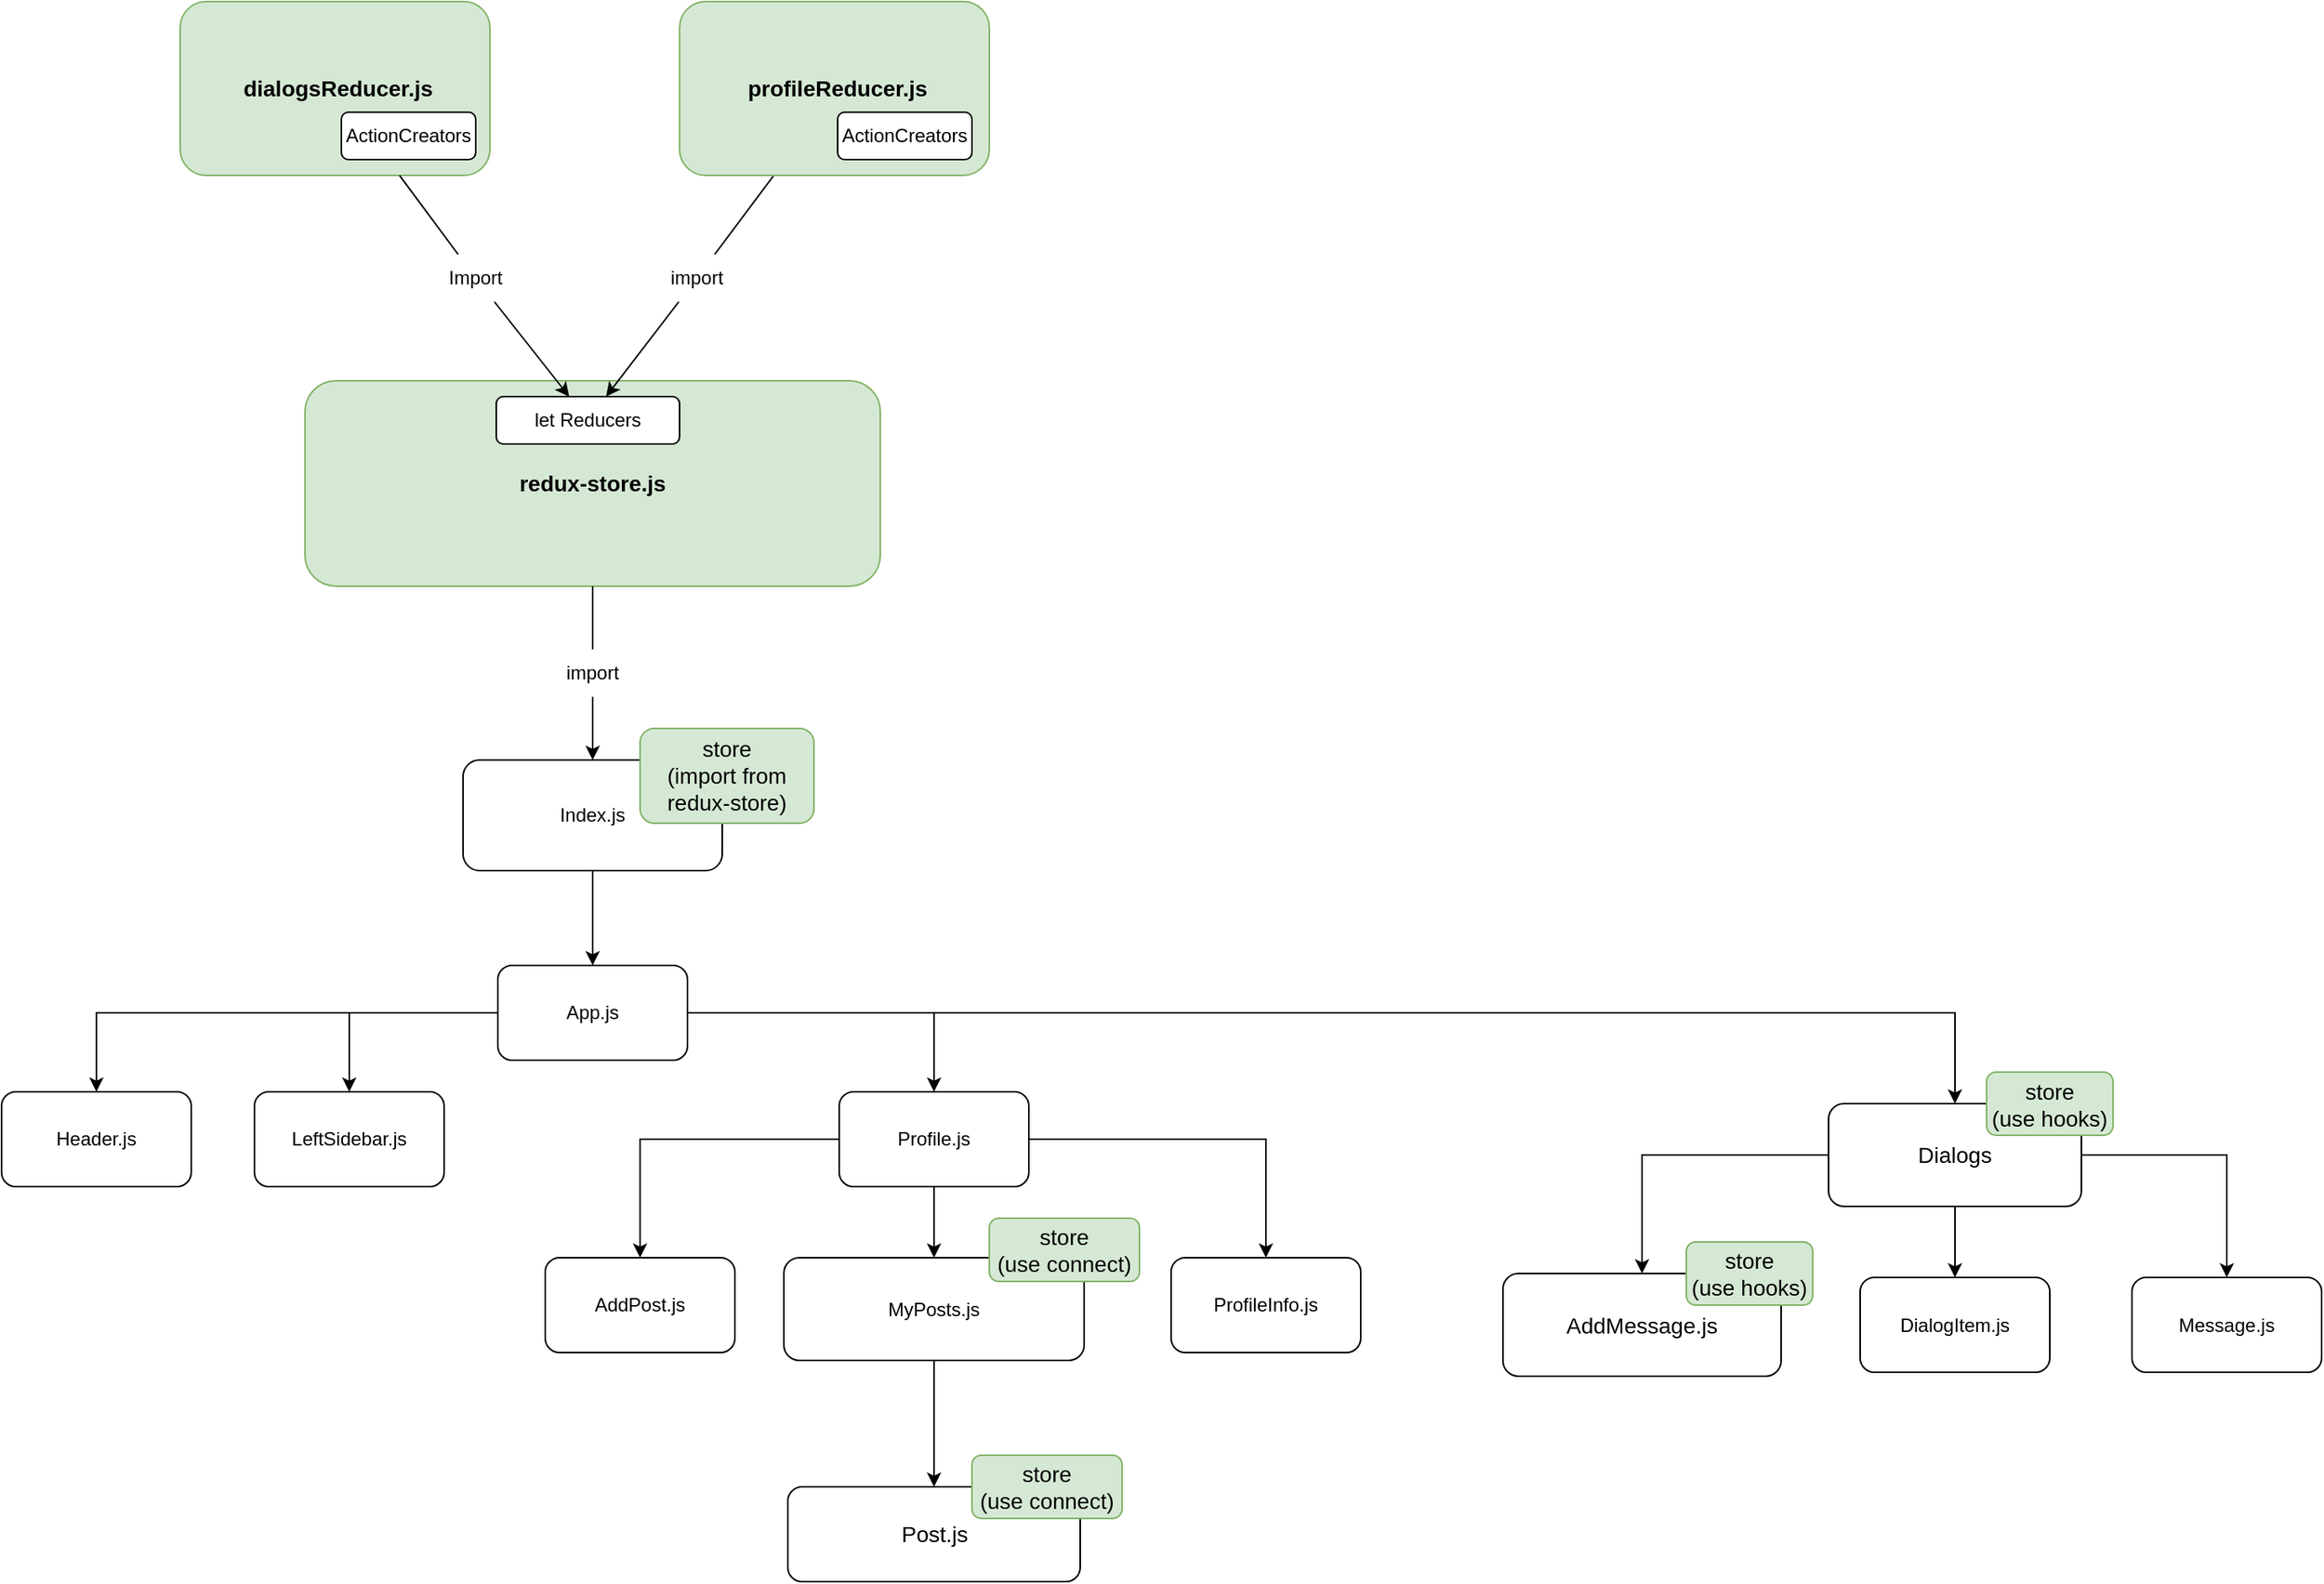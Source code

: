<mxfile version="20.5.3" type="github">
  <diagram id="xHOimHG9-8J5mxC2XHgx" name="Страница 1">
    <mxGraphModel dx="1378" dy="1947" grid="1" gridSize="10" guides="1" tooltips="1" connect="1" arrows="1" fold="1" page="1" pageScale="1" pageWidth="827" pageHeight="1169" math="0" shadow="0">
      <root>
        <mxCell id="0" />
        <mxCell id="1" parent="0" />
        <mxCell id="sAyqPYQirj0qYZEG7BjC-1" style="edgeStyle=orthogonalEdgeStyle;rounded=0;orthogonalLoop=1;jettySize=auto;html=1;" parent="1" source="sAyqPYQirj0qYZEG7BjC-2" target="sAyqPYQirj0qYZEG7BjC-7" edge="1">
          <mxGeometry relative="1" as="geometry" />
        </mxCell>
        <mxCell id="sAyqPYQirj0qYZEG7BjC-2" value="Index.js" style="rounded=1;whiteSpace=wrap;html=1;" parent="1" vertex="1">
          <mxGeometry x="892" y="310" width="164" height="70" as="geometry" />
        </mxCell>
        <mxCell id="sAyqPYQirj0qYZEG7BjC-3" style="edgeStyle=orthogonalEdgeStyle;rounded=0;orthogonalLoop=1;jettySize=auto;html=1;entryX=0.5;entryY=0;entryDx=0;entryDy=0;" parent="1" source="sAyqPYQirj0qYZEG7BjC-7" target="sAyqPYQirj0qYZEG7BjC-9" edge="1">
          <mxGeometry relative="1" as="geometry" />
        </mxCell>
        <mxCell id="sAyqPYQirj0qYZEG7BjC-4" style="edgeStyle=orthogonalEdgeStyle;rounded=0;orthogonalLoop=1;jettySize=auto;html=1;" parent="1" source="sAyqPYQirj0qYZEG7BjC-7" target="sAyqPYQirj0qYZEG7BjC-8" edge="1">
          <mxGeometry relative="1" as="geometry" />
        </mxCell>
        <mxCell id="sAyqPYQirj0qYZEG7BjC-5" style="edgeStyle=orthogonalEdgeStyle;rounded=0;orthogonalLoop=1;jettySize=auto;html=1;entryX=0.5;entryY=0;entryDx=0;entryDy=0;" parent="1" source="sAyqPYQirj0qYZEG7BjC-7" target="sAyqPYQirj0qYZEG7BjC-13" edge="1">
          <mxGeometry relative="1" as="geometry" />
        </mxCell>
        <mxCell id="sAyqPYQirj0qYZEG7BjC-6" style="edgeStyle=orthogonalEdgeStyle;rounded=0;orthogonalLoop=1;jettySize=auto;html=1;" parent="1" source="sAyqPYQirj0qYZEG7BjC-7" target="rBJcAgR5XujiQQtMeJxf-5" edge="1">
          <mxGeometry relative="1" as="geometry">
            <mxPoint x="1765" y="520" as="targetPoint" />
          </mxGeometry>
        </mxCell>
        <mxCell id="sAyqPYQirj0qYZEG7BjC-7" value="App.js" style="rounded=1;whiteSpace=wrap;html=1;" parent="1" vertex="1">
          <mxGeometry x="914" y="440" width="120" height="60" as="geometry" />
        </mxCell>
        <mxCell id="sAyqPYQirj0qYZEG7BjC-8" value="Header.js" style="rounded=1;whiteSpace=wrap;html=1;" parent="1" vertex="1">
          <mxGeometry x="600" y="520" width="120" height="60" as="geometry" />
        </mxCell>
        <mxCell id="sAyqPYQirj0qYZEG7BjC-9" value="LeftSidebar.js" style="rounded=1;whiteSpace=wrap;html=1;" parent="1" vertex="1">
          <mxGeometry x="760" y="520" width="120" height="60" as="geometry" />
        </mxCell>
        <mxCell id="sAyqPYQirj0qYZEG7BjC-10" style="edgeStyle=orthogonalEdgeStyle;rounded=0;orthogonalLoop=1;jettySize=auto;html=1;" parent="1" source="sAyqPYQirj0qYZEG7BjC-13" target="sAyqPYQirj0qYZEG7BjC-21" edge="1">
          <mxGeometry relative="1" as="geometry" />
        </mxCell>
        <mxCell id="sAyqPYQirj0qYZEG7BjC-11" style="edgeStyle=orthogonalEdgeStyle;rounded=0;orthogonalLoop=1;jettySize=auto;html=1;" parent="1" source="sAyqPYQirj0qYZEG7BjC-13" target="sAyqPYQirj0qYZEG7BjC-23" edge="1">
          <mxGeometry relative="1" as="geometry" />
        </mxCell>
        <mxCell id="sAyqPYQirj0qYZEG7BjC-12" style="edgeStyle=orthogonalEdgeStyle;rounded=0;orthogonalLoop=1;jettySize=auto;html=1;" parent="1" source="sAyqPYQirj0qYZEG7BjC-13" target="sAyqPYQirj0qYZEG7BjC-24" edge="1">
          <mxGeometry relative="1" as="geometry" />
        </mxCell>
        <mxCell id="sAyqPYQirj0qYZEG7BjC-13" value="Profile.js" style="rounded=1;whiteSpace=wrap;html=1;" parent="1" vertex="1">
          <mxGeometry x="1130" y="520" width="120" height="60" as="geometry" />
        </mxCell>
        <mxCell id="sAyqPYQirj0qYZEG7BjC-15" style="edgeStyle=orthogonalEdgeStyle;rounded=0;orthogonalLoop=1;jettySize=auto;html=1;" parent="1" source="rBJcAgR5XujiQQtMeJxf-5" target="sAyqPYQirj0qYZEG7BjC-19" edge="1">
          <mxGeometry relative="1" as="geometry">
            <mxPoint x="1831" y="620" as="sourcePoint" />
          </mxGeometry>
        </mxCell>
        <mxCell id="sAyqPYQirj0qYZEG7BjC-16" style="edgeStyle=orthogonalEdgeStyle;rounded=0;orthogonalLoop=1;jettySize=auto;html=1;" parent="1" source="rBJcAgR5XujiQQtMeJxf-5" target="sAyqPYQirj0qYZEG7BjC-20" edge="1">
          <mxGeometry relative="1" as="geometry">
            <mxPoint x="1916" y="575.0" as="sourcePoint" />
          </mxGeometry>
        </mxCell>
        <mxCell id="sAyqPYQirj0qYZEG7BjC-19" value="DialogItem.js" style="rounded=1;whiteSpace=wrap;html=1;" parent="1" vertex="1">
          <mxGeometry x="1776" y="637.5" width="120" height="60" as="geometry" />
        </mxCell>
        <mxCell id="sAyqPYQirj0qYZEG7BjC-20" value="Message.js" style="rounded=1;whiteSpace=wrap;html=1;" parent="1" vertex="1">
          <mxGeometry x="1948" y="637.5" width="120" height="60" as="geometry" />
        </mxCell>
        <mxCell id="sAyqPYQirj0qYZEG7BjC-21" value="AddPost.js" style="rounded=1;whiteSpace=wrap;html=1;" parent="1" vertex="1">
          <mxGeometry x="944" y="625" width="120" height="60" as="geometry" />
        </mxCell>
        <mxCell id="sAyqPYQirj0qYZEG7BjC-22" style="edgeStyle=orthogonalEdgeStyle;rounded=0;orthogonalLoop=1;jettySize=auto;html=1;" parent="1" source="sAyqPYQirj0qYZEG7BjC-23" target="uf1OYMd4jkEng7_knEpv-1" edge="1">
          <mxGeometry relative="1" as="geometry">
            <mxPoint x="1190" y="710" as="targetPoint" />
          </mxGeometry>
        </mxCell>
        <mxCell id="sAyqPYQirj0qYZEG7BjC-23" value="MyPosts.js" style="rounded=1;whiteSpace=wrap;html=1;" parent="1" vertex="1">
          <mxGeometry x="1095" y="625" width="190" height="65" as="geometry" />
        </mxCell>
        <mxCell id="sAyqPYQirj0qYZEG7BjC-24" value="ProfileInfo.js" style="rounded=1;whiteSpace=wrap;html=1;" parent="1" vertex="1">
          <mxGeometry x="1340" y="625" width="120" height="60" as="geometry" />
        </mxCell>
        <mxCell id="sAyqPYQirj0qYZEG7BjC-34" value="" style="endArrow=none;html=1;rounded=0;" parent="1" target="sAyqPYQirj0qYZEG7BjC-33" edge="1">
          <mxGeometry width="50" height="50" relative="1" as="geometry">
            <mxPoint x="1088.636" y="-60" as="sourcePoint" />
            <mxPoint x="970.1" y="20" as="targetPoint" />
          </mxGeometry>
        </mxCell>
        <mxCell id="sAyqPYQirj0qYZEG7BjC-35" value="Import" style="text;html=1;strokeColor=none;fillColor=none;align=center;verticalAlign=middle;whiteSpace=wrap;rounded=0;" parent="1" vertex="1">
          <mxGeometry x="870" y="-10" width="60" height="30" as="geometry" />
        </mxCell>
        <mxCell id="sAyqPYQirj0qYZEG7BjC-38" value="" style="rounded=1;whiteSpace=wrap;html=1;fillColor=#d5e8d4;strokeColor=#82b366;" parent="1" vertex="1">
          <mxGeometry x="792" y="70" width="364" height="130" as="geometry" />
        </mxCell>
        <mxCell id="sAyqPYQirj0qYZEG7BjC-28" value="" style="rounded=1;whiteSpace=wrap;html=1;fillColor=#d5e8d4;strokeColor=#82b366;" parent="1" vertex="1">
          <mxGeometry x="713" y="-170" width="196" height="110" as="geometry" />
        </mxCell>
        <mxCell id="sAyqPYQirj0qYZEG7BjC-36" value="" style="endArrow=none;html=1;rounded=0;" parent="1" source="sAyqPYQirj0qYZEG7BjC-28" target="sAyqPYQirj0qYZEG7BjC-35" edge="1">
          <mxGeometry width="50" height="50" relative="1" as="geometry">
            <mxPoint x="819.5" y="-40" as="sourcePoint" />
            <mxPoint x="894.5" y="20" as="targetPoint" />
          </mxGeometry>
        </mxCell>
        <mxCell id="sAyqPYQirj0qYZEG7BjC-27" value="let Reducers" style="rounded=1;whiteSpace=wrap;html=1;" parent="1" vertex="1">
          <mxGeometry x="913" y="80" width="116" height="30" as="geometry" />
        </mxCell>
        <mxCell id="sAyqPYQirj0qYZEG7BjC-31" value="" style="endArrow=classic;html=1;rounded=0;startArrow=none;" parent="1" source="sAyqPYQirj0qYZEG7BjC-35" target="sAyqPYQirj0qYZEG7BjC-27" edge="1">
          <mxGeometry width="50" height="50" relative="1" as="geometry">
            <mxPoint x="621.429" y="30" as="sourcePoint" />
            <mxPoint x="666" y="40" as="targetPoint" />
          </mxGeometry>
        </mxCell>
        <mxCell id="sAyqPYQirj0qYZEG7BjC-32" value="" style="endArrow=classic;html=1;rounded=0;startArrow=none;" parent="1" source="sAyqPYQirj0qYZEG7BjC-33" target="sAyqPYQirj0qYZEG7BjC-27" edge="1">
          <mxGeometry width="50" height="50" relative="1" as="geometry">
            <mxPoint x="726" y="200" as="sourcePoint" />
            <mxPoint x="776" y="150" as="targetPoint" />
          </mxGeometry>
        </mxCell>
        <mxCell id="sAyqPYQirj0qYZEG7BjC-33" value="import" style="text;html=1;strokeColor=none;fillColor=none;align=center;verticalAlign=middle;whiteSpace=wrap;rounded=0;" parent="1" vertex="1">
          <mxGeometry x="1010" y="-10" width="60" height="30" as="geometry" />
        </mxCell>
        <mxCell id="sAyqPYQirj0qYZEG7BjC-39" value="&lt;b style=&quot;font-size: 14px;&quot;&gt;redux-store.js&lt;/b&gt;" style="text;html=1;strokeColor=none;fillColor=none;align=center;verticalAlign=middle;whiteSpace=wrap;rounded=0;fontSize=14;" parent="1" vertex="1">
          <mxGeometry x="919" y="110" width="110" height="50" as="geometry" />
        </mxCell>
        <mxCell id="sAyqPYQirj0qYZEG7BjC-40" value="" style="endArrow=classic;html=1;rounded=0;startArrow=none;" parent="1" source="sAyqPYQirj0qYZEG7BjC-41" target="sAyqPYQirj0qYZEG7BjC-2" edge="1">
          <mxGeometry width="50" height="50" relative="1" as="geometry">
            <mxPoint x="990" y="280" as="sourcePoint" />
            <mxPoint x="1040" y="230" as="targetPoint" />
          </mxGeometry>
        </mxCell>
        <mxCell id="sAyqPYQirj0qYZEG7BjC-41" value="import" style="text;html=1;strokeColor=none;fillColor=none;align=center;verticalAlign=middle;whiteSpace=wrap;rounded=0;" parent="1" vertex="1">
          <mxGeometry x="944" y="240" width="60" height="30" as="geometry" />
        </mxCell>
        <mxCell id="sAyqPYQirj0qYZEG7BjC-42" value="" style="endArrow=none;html=1;rounded=0;" parent="1" source="sAyqPYQirj0qYZEG7BjC-38" target="sAyqPYQirj0qYZEG7BjC-41" edge="1">
          <mxGeometry width="50" height="50" relative="1" as="geometry">
            <mxPoint x="974" y="200" as="sourcePoint" />
            <mxPoint x="974" y="360" as="targetPoint" />
          </mxGeometry>
        </mxCell>
        <mxCell id="vrfLw-TPzT8Bq3_9cUj2-1" value="&lt;b style=&quot;font-size: 14px;&quot;&gt;dialogsReducer.js&lt;/b&gt;" style="text;html=1;strokeColor=none;fillColor=none;align=center;verticalAlign=middle;whiteSpace=wrap;rounded=0;fontSize=14;" parent="1" vertex="1">
          <mxGeometry x="713" y="-130" width="200" height="30" as="geometry" />
        </mxCell>
        <mxCell id="vrfLw-TPzT8Bq3_9cUj2-2" value="ActionCreators" style="rounded=1;whiteSpace=wrap;html=1;" parent="1" vertex="1">
          <mxGeometry x="815" y="-100" width="85" height="30" as="geometry" />
        </mxCell>
        <mxCell id="vrfLw-TPzT8Bq3_9cUj2-5" value="" style="rounded=1;whiteSpace=wrap;html=1;fillColor=#d5e8d4;strokeColor=#82b366;" parent="1" vertex="1">
          <mxGeometry x="1029" y="-170" width="196" height="110" as="geometry" />
        </mxCell>
        <mxCell id="vrfLw-TPzT8Bq3_9cUj2-6" value="&lt;b style=&quot;font-size: 14px;&quot;&gt;profileReducer.js&lt;/b&gt;" style="text;html=1;strokeColor=none;fillColor=none;align=center;verticalAlign=middle;whiteSpace=wrap;rounded=0;fontSize=14;" parent="1" vertex="1">
          <mxGeometry x="1029" y="-130" width="200" height="30" as="geometry" />
        </mxCell>
        <mxCell id="vrfLw-TPzT8Bq3_9cUj2-7" value="ActionCreators" style="rounded=1;whiteSpace=wrap;html=1;" parent="1" vertex="1">
          <mxGeometry x="1129" y="-100" width="85" height="30" as="geometry" />
        </mxCell>
        <mxCell id="k0oIQ6cGJ1n6Gq89hYQ1-1" value="store&lt;br&gt;(import from redux-store)" style="rounded=1;whiteSpace=wrap;html=1;fontSize=14;fillColor=#d5e8d4;strokeColor=#82b366;" parent="1" vertex="1">
          <mxGeometry x="1004" y="290" width="110" height="60" as="geometry" />
        </mxCell>
        <mxCell id="k0oIQ6cGJ1n6Gq89hYQ1-2" value="AddMessage.js" style="rounded=1;whiteSpace=wrap;html=1;fontSize=14;" parent="1" vertex="1">
          <mxGeometry x="1550" y="635" width="176" height="65" as="geometry" />
        </mxCell>
        <mxCell id="k0oIQ6cGJ1n6Gq89hYQ1-9" style="edgeStyle=orthogonalEdgeStyle;rounded=0;orthogonalLoop=1;jettySize=auto;html=1;" parent="1" source="rBJcAgR5XujiQQtMeJxf-5" target="k0oIQ6cGJ1n6Gq89hYQ1-2" edge="1">
          <mxGeometry relative="1" as="geometry">
            <mxPoint x="1746" y="575.0" as="sourcePoint" />
            <mxPoint x="1575.999" y="615" as="targetPoint" />
          </mxGeometry>
        </mxCell>
        <mxCell id="rBJcAgR5XujiQQtMeJxf-5" value="Dialogs" style="rounded=1;whiteSpace=wrap;html=1;fontSize=14;" parent="1" vertex="1">
          <mxGeometry x="1756" y="527.5" width="160" height="65" as="geometry" />
        </mxCell>
        <mxCell id="rBJcAgR5XujiQQtMeJxf-8" value="store&lt;br&gt;(use hooks)" style="rounded=1;whiteSpace=wrap;html=1;fontSize=14;fillColor=#d5e8d4;strokeColor=#82b366;" parent="1" vertex="1">
          <mxGeometry x="1856" y="507.5" width="80" height="40" as="geometry" />
        </mxCell>
        <mxCell id="uf1OYMd4jkEng7_knEpv-1" value="Post.js" style="rounded=1;whiteSpace=wrap;html=1;fontSize=14;" parent="1" vertex="1">
          <mxGeometry x="1097.5" y="770" width="185" height="60" as="geometry" />
        </mxCell>
        <mxCell id="2RS4RM47sIOyJ_weInx5-2" value="store&lt;br&gt;(use hooks)" style="rounded=1;whiteSpace=wrap;html=1;fontSize=14;fillColor=#d5e8d4;strokeColor=#82b366;" vertex="1" parent="1">
          <mxGeometry x="1666" y="615" width="80" height="40" as="geometry" />
        </mxCell>
        <mxCell id="2RS4RM47sIOyJ_weInx5-3" value="store&lt;br&gt;(use connect)" style="rounded=1;whiteSpace=wrap;html=1;fontSize=14;fillColor=#d5e8d4;strokeColor=#82b366;" vertex="1" parent="1">
          <mxGeometry x="1225" y="600" width="95" height="40" as="geometry" />
        </mxCell>
        <mxCell id="2RS4RM47sIOyJ_weInx5-4" value="store&lt;br&gt;(use connect)" style="rounded=1;whiteSpace=wrap;html=1;fontSize=14;fillColor=#d5e8d4;strokeColor=#82b366;" vertex="1" parent="1">
          <mxGeometry x="1214" y="750" width="95" height="40" as="geometry" />
        </mxCell>
      </root>
    </mxGraphModel>
  </diagram>
</mxfile>
